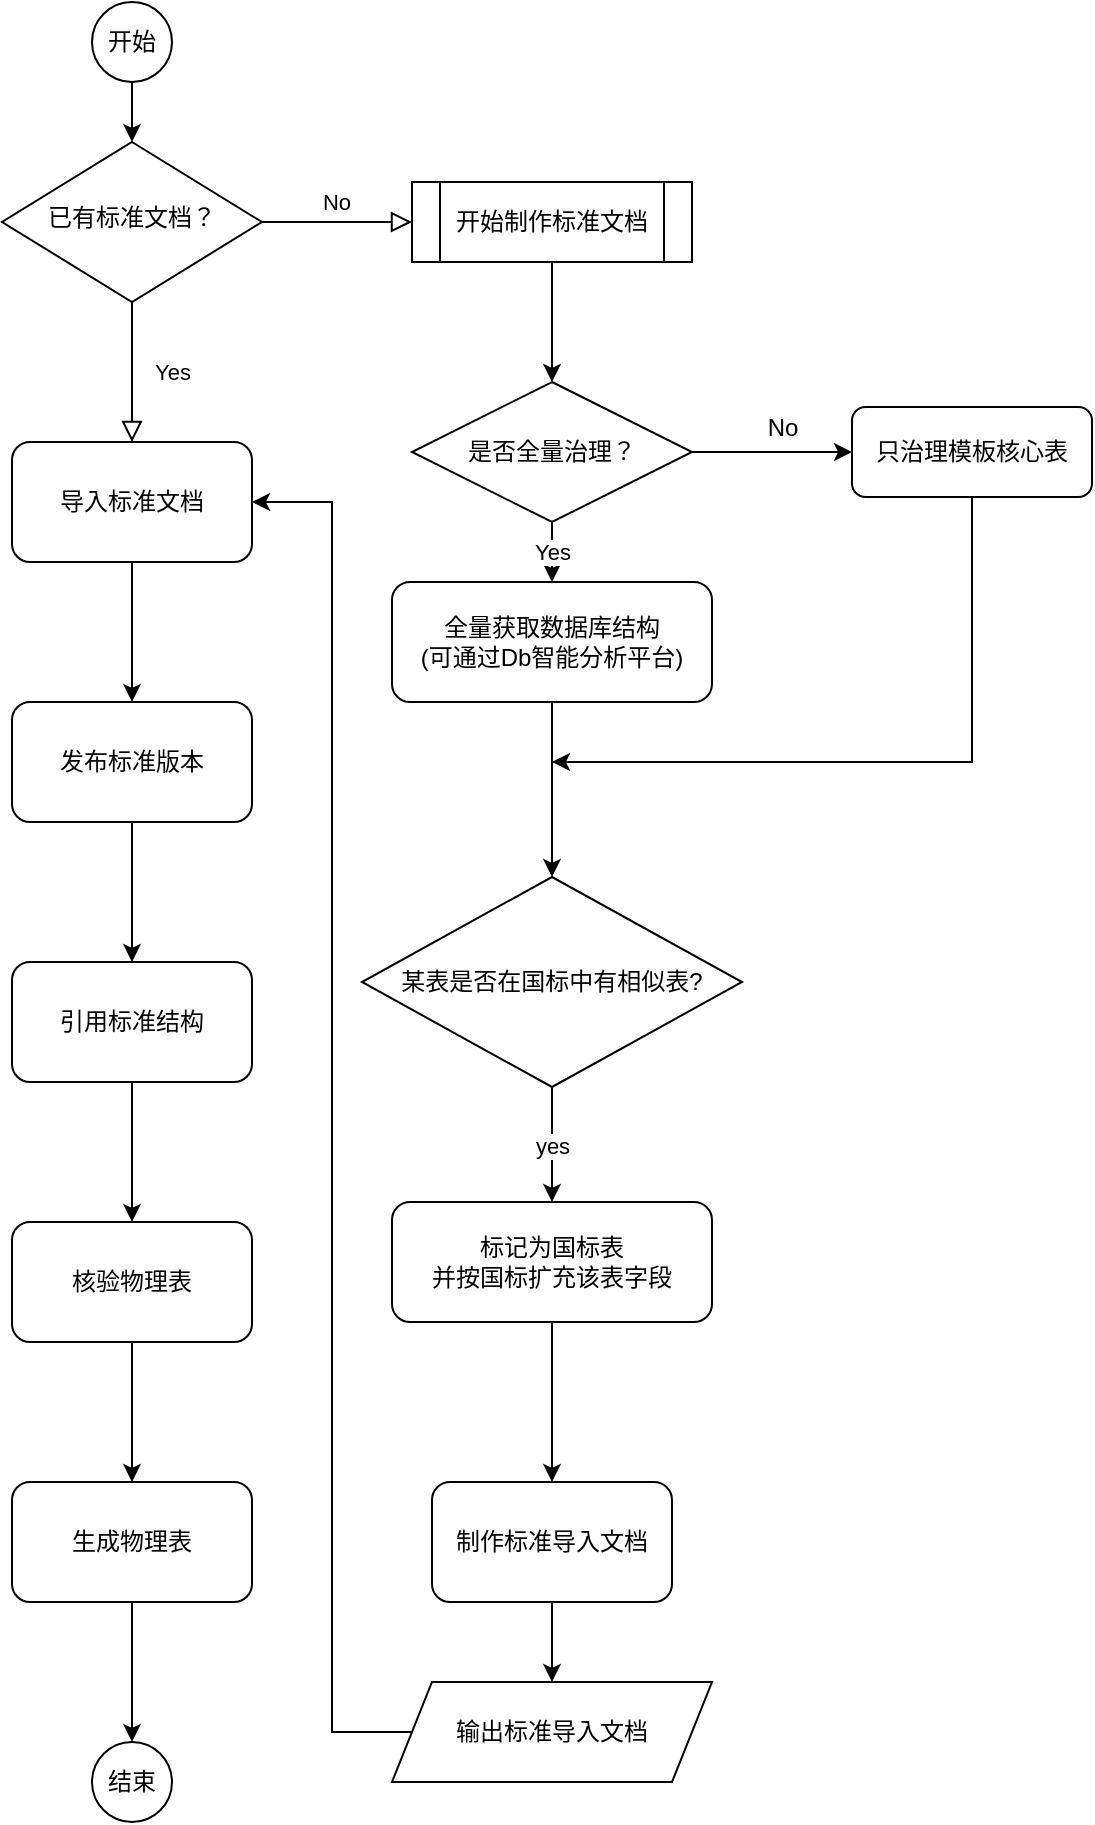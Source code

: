 <mxfile version="17.1.0" type="github">
  <diagram id="C5RBs43oDa-KdzZeNtuy" name="Page-1">
    <mxGraphModel dx="1038" dy="579" grid="1" gridSize="10" guides="1" tooltips="1" connect="1" arrows="1" fold="1" page="1" pageScale="1" pageWidth="827" pageHeight="1169" math="0" shadow="0">
      <root>
        <mxCell id="WIyWlLk6GJQsqaUBKTNV-0" />
        <mxCell id="WIyWlLk6GJQsqaUBKTNV-1" parent="WIyWlLk6GJQsqaUBKTNV-0" />
        <mxCell id="WIyWlLk6GJQsqaUBKTNV-4" value="Yes" style="rounded=0;html=1;jettySize=auto;orthogonalLoop=1;fontSize=11;endArrow=block;endFill=0;endSize=8;strokeWidth=1;shadow=0;labelBackgroundColor=none;edgeStyle=orthogonalEdgeStyle;" parent="WIyWlLk6GJQsqaUBKTNV-1" source="WIyWlLk6GJQsqaUBKTNV-6" target="rInoON52vW-KwZvUaWUU-11" edge="1">
          <mxGeometry y="20" relative="1" as="geometry">
            <mxPoint as="offset" />
            <mxPoint x="220" y="290" as="targetPoint" />
          </mxGeometry>
        </mxCell>
        <mxCell id="WIyWlLk6GJQsqaUBKTNV-5" value="No" style="edgeStyle=orthogonalEdgeStyle;rounded=0;html=1;jettySize=auto;orthogonalLoop=1;fontSize=11;endArrow=block;endFill=0;endSize=8;strokeWidth=1;shadow=0;labelBackgroundColor=none;entryX=0;entryY=0.5;entryDx=0;entryDy=0;" parent="WIyWlLk6GJQsqaUBKTNV-1" source="WIyWlLk6GJQsqaUBKTNV-6" target="rInoON52vW-KwZvUaWUU-10" edge="1">
          <mxGeometry y="10" relative="1" as="geometry">
            <mxPoint as="offset" />
            <mxPoint x="320" y="130" as="targetPoint" />
          </mxGeometry>
        </mxCell>
        <mxCell id="WIyWlLk6GJQsqaUBKTNV-6" value="已有标准文档？" style="rhombus;whiteSpace=wrap;html=1;shadow=0;fontFamily=Helvetica;fontSize=12;align=center;strokeWidth=1;spacing=6;spacingTop=-4;" parent="WIyWlLk6GJQsqaUBKTNV-1" vertex="1">
          <mxGeometry x="155" y="90" width="130" height="80" as="geometry" />
        </mxCell>
        <mxCell id="rInoON52vW-KwZvUaWUU-9" value="" style="edgeStyle=orthogonalEdgeStyle;rounded=0;orthogonalLoop=1;jettySize=auto;html=1;shadow=0;" edge="1" parent="WIyWlLk6GJQsqaUBKTNV-1" source="rInoON52vW-KwZvUaWUU-0" target="WIyWlLk6GJQsqaUBKTNV-6">
          <mxGeometry relative="1" as="geometry" />
        </mxCell>
        <mxCell id="rInoON52vW-KwZvUaWUU-0" value="开始" style="ellipse;whiteSpace=wrap;html=1;aspect=fixed;" vertex="1" parent="WIyWlLk6GJQsqaUBKTNV-1">
          <mxGeometry x="200" y="20" width="40" height="40" as="geometry" />
        </mxCell>
        <mxCell id="rInoON52vW-KwZvUaWUU-25" value="" style="edgeStyle=orthogonalEdgeStyle;rounded=0;orthogonalLoop=1;jettySize=auto;html=1;shadow=0;" edge="1" parent="WIyWlLk6GJQsqaUBKTNV-1" source="rInoON52vW-KwZvUaWUU-10" target="rInoON52vW-KwZvUaWUU-24">
          <mxGeometry relative="1" as="geometry" />
        </mxCell>
        <mxCell id="rInoON52vW-KwZvUaWUU-10" value="开始制作标准文档" style="shape=process;whiteSpace=wrap;html=1;backgroundOutline=1;" vertex="1" parent="WIyWlLk6GJQsqaUBKTNV-1">
          <mxGeometry x="360" y="110" width="140" height="40" as="geometry" />
        </mxCell>
        <mxCell id="rInoON52vW-KwZvUaWUU-13" value="" style="edgeStyle=orthogonalEdgeStyle;rounded=0;orthogonalLoop=1;jettySize=auto;html=1;shadow=0;" edge="1" parent="WIyWlLk6GJQsqaUBKTNV-1" source="rInoON52vW-KwZvUaWUU-11" target="rInoON52vW-KwZvUaWUU-12">
          <mxGeometry relative="1" as="geometry" />
        </mxCell>
        <mxCell id="rInoON52vW-KwZvUaWUU-11" value="导入标准文档" style="rounded=1;whiteSpace=wrap;html=1;" vertex="1" parent="WIyWlLk6GJQsqaUBKTNV-1">
          <mxGeometry x="160" y="240" width="120" height="60" as="geometry" />
        </mxCell>
        <mxCell id="rInoON52vW-KwZvUaWUU-15" value="" style="edgeStyle=orthogonalEdgeStyle;rounded=0;orthogonalLoop=1;jettySize=auto;html=1;shadow=0;" edge="1" parent="WIyWlLk6GJQsqaUBKTNV-1" source="rInoON52vW-KwZvUaWUU-12" target="rInoON52vW-KwZvUaWUU-14">
          <mxGeometry relative="1" as="geometry" />
        </mxCell>
        <mxCell id="rInoON52vW-KwZvUaWUU-12" value="发布标准版本" style="whiteSpace=wrap;html=1;rounded=1;" vertex="1" parent="WIyWlLk6GJQsqaUBKTNV-1">
          <mxGeometry x="160" y="370" width="120" height="60" as="geometry" />
        </mxCell>
        <mxCell id="rInoON52vW-KwZvUaWUU-17" value="" style="edgeStyle=orthogonalEdgeStyle;rounded=0;orthogonalLoop=1;jettySize=auto;html=1;shadow=0;" edge="1" parent="WIyWlLk6GJQsqaUBKTNV-1" source="rInoON52vW-KwZvUaWUU-14" target="rInoON52vW-KwZvUaWUU-16">
          <mxGeometry relative="1" as="geometry" />
        </mxCell>
        <mxCell id="rInoON52vW-KwZvUaWUU-14" value="引用标准结构" style="whiteSpace=wrap;html=1;rounded=1;" vertex="1" parent="WIyWlLk6GJQsqaUBKTNV-1">
          <mxGeometry x="160" y="500" width="120" height="60" as="geometry" />
        </mxCell>
        <mxCell id="rInoON52vW-KwZvUaWUU-58" value="" style="edgeStyle=orthogonalEdgeStyle;rounded=0;orthogonalLoop=1;jettySize=auto;html=1;shadow=0;" edge="1" parent="WIyWlLk6GJQsqaUBKTNV-1" source="rInoON52vW-KwZvUaWUU-16" target="rInoON52vW-KwZvUaWUU-57">
          <mxGeometry relative="1" as="geometry" />
        </mxCell>
        <mxCell id="rInoON52vW-KwZvUaWUU-16" value="核验物理表" style="whiteSpace=wrap;html=1;rounded=1;" vertex="1" parent="WIyWlLk6GJQsqaUBKTNV-1">
          <mxGeometry x="160" y="630" width="120" height="60" as="geometry" />
        </mxCell>
        <mxCell id="rInoON52vW-KwZvUaWUU-20" value="结束" style="ellipse;whiteSpace=wrap;html=1;aspect=fixed;" vertex="1" parent="WIyWlLk6GJQsqaUBKTNV-1">
          <mxGeometry x="200" y="890" width="40" height="40" as="geometry" />
        </mxCell>
        <mxCell id="rInoON52vW-KwZvUaWUU-24" value="是否全量治理？" style="rhombus;whiteSpace=wrap;html=1;" vertex="1" parent="WIyWlLk6GJQsqaUBKTNV-1">
          <mxGeometry x="360" y="210" width="140" height="70" as="geometry" />
        </mxCell>
        <mxCell id="rInoON52vW-KwZvUaWUU-60" style="edgeStyle=orthogonalEdgeStyle;rounded=0;orthogonalLoop=1;jettySize=auto;html=1;shadow=0;" edge="1" parent="WIyWlLk6GJQsqaUBKTNV-1" source="rInoON52vW-KwZvUaWUU-28">
          <mxGeometry relative="1" as="geometry">
            <mxPoint x="430" y="400" as="targetPoint" />
            <Array as="points">
              <mxPoint x="640" y="400" />
            </Array>
          </mxGeometry>
        </mxCell>
        <mxCell id="rInoON52vW-KwZvUaWUU-28" value="只治理模板核心表" style="whiteSpace=wrap;html=1;rounded=1;" vertex="1" parent="WIyWlLk6GJQsqaUBKTNV-1">
          <mxGeometry x="580" y="222.5" width="120" height="45" as="geometry" />
        </mxCell>
        <mxCell id="rInoON52vW-KwZvUaWUU-37" value="" style="group" vertex="1" connectable="0" parent="WIyWlLk6GJQsqaUBKTNV-1">
          <mxGeometry x="500" y="222.5" width="90" height="22" as="geometry" />
        </mxCell>
        <mxCell id="rInoON52vW-KwZvUaWUU-35" value="" style="group" vertex="1" connectable="0" parent="rInoON52vW-KwZvUaWUU-37">
          <mxGeometry width="90" height="22" as="geometry" />
        </mxCell>
        <mxCell id="rInoON52vW-KwZvUaWUU-30" value="No" style="text;html=1;align=center;verticalAlign=middle;resizable=0;points=[];autosize=1;strokeColor=none;fillColor=none;" vertex="1" parent="rInoON52vW-KwZvUaWUU-35">
          <mxGeometry x="30" width="30" height="20" as="geometry" />
        </mxCell>
        <mxCell id="rInoON52vW-KwZvUaWUU-34" value="" style="edgeStyle=orthogonalEdgeStyle;rounded=0;orthogonalLoop=1;jettySize=auto;html=1;shadow=0;entryX=0;entryY=0.5;entryDx=0;entryDy=0;exitX=1;exitY=0.5;exitDx=0;exitDy=0;" edge="1" parent="rInoON52vW-KwZvUaWUU-37" source="rInoON52vW-KwZvUaWUU-24" target="rInoON52vW-KwZvUaWUU-28">
          <mxGeometry relative="1" as="geometry">
            <mxPoint x="-10" y="109.5" as="sourcePoint" />
            <mxPoint x="80" y="109.5" as="targetPoint" />
          </mxGeometry>
        </mxCell>
        <mxCell id="rInoON52vW-KwZvUaWUU-38" value="" style="endArrow=classic;html=1;rounded=0;shadow=0;exitX=0.5;exitY=1;exitDx=0;exitDy=0;entryX=0.5;entryY=0;entryDx=0;entryDy=0;" edge="1" parent="WIyWlLk6GJQsqaUBKTNV-1" source="rInoON52vW-KwZvUaWUU-24" target="rInoON52vW-KwZvUaWUU-40">
          <mxGeometry relative="1" as="geometry">
            <mxPoint x="400" y="310" as="sourcePoint" />
            <mxPoint x="430" y="330" as="targetPoint" />
          </mxGeometry>
        </mxCell>
        <mxCell id="rInoON52vW-KwZvUaWUU-39" value="Yes" style="edgeLabel;resizable=0;html=1;align=center;verticalAlign=middle;" connectable="0" vertex="1" parent="rInoON52vW-KwZvUaWUU-38">
          <mxGeometry relative="1" as="geometry" />
        </mxCell>
        <mxCell id="rInoON52vW-KwZvUaWUU-46" value="" style="edgeStyle=orthogonalEdgeStyle;rounded=0;orthogonalLoop=1;jettySize=auto;html=1;shadow=0;" edge="1" parent="WIyWlLk6GJQsqaUBKTNV-1" source="rInoON52vW-KwZvUaWUU-40" target="rInoON52vW-KwZvUaWUU-43">
          <mxGeometry relative="1" as="geometry">
            <Array as="points">
              <mxPoint x="430" y="430" />
              <mxPoint x="430" y="430" />
            </Array>
          </mxGeometry>
        </mxCell>
        <mxCell id="rInoON52vW-KwZvUaWUU-40" value="全量获取数据库结构&lt;br&gt;(可通过Db智能分析平台)" style="rounded=1;whiteSpace=wrap;html=1;" vertex="1" parent="WIyWlLk6GJQsqaUBKTNV-1">
          <mxGeometry x="350" y="310" width="160" height="60" as="geometry" />
        </mxCell>
        <mxCell id="rInoON52vW-KwZvUaWUU-43" value="某表是否在国标中有相似表?" style="rhombus;whiteSpace=wrap;html=1;" vertex="1" parent="WIyWlLk6GJQsqaUBKTNV-1">
          <mxGeometry x="335" y="457.5" width="190" height="105" as="geometry" />
        </mxCell>
        <mxCell id="rInoON52vW-KwZvUaWUU-47" value="" style="endArrow=classic;html=1;rounded=0;shadow=0;exitX=0.5;exitY=1;exitDx=0;exitDy=0;entryX=0.5;entryY=0;entryDx=0;entryDy=0;" edge="1" parent="WIyWlLk6GJQsqaUBKTNV-1" source="rInoON52vW-KwZvUaWUU-43" target="rInoON52vW-KwZvUaWUU-49">
          <mxGeometry relative="1" as="geometry">
            <mxPoint x="370" y="610" as="sourcePoint" />
            <mxPoint x="430" y="610" as="targetPoint" />
          </mxGeometry>
        </mxCell>
        <mxCell id="rInoON52vW-KwZvUaWUU-48" value="yes" style="edgeLabel;resizable=0;html=1;align=center;verticalAlign=middle;" connectable="0" vertex="1" parent="rInoON52vW-KwZvUaWUU-47">
          <mxGeometry relative="1" as="geometry" />
        </mxCell>
        <mxCell id="rInoON52vW-KwZvUaWUU-51" value="" style="edgeStyle=orthogonalEdgeStyle;rounded=0;orthogonalLoop=1;jettySize=auto;html=1;shadow=0;" edge="1" parent="WIyWlLk6GJQsqaUBKTNV-1" source="rInoON52vW-KwZvUaWUU-49" target="rInoON52vW-KwZvUaWUU-50">
          <mxGeometry relative="1" as="geometry" />
        </mxCell>
        <mxCell id="rInoON52vW-KwZvUaWUU-49" value="标记为国标表&lt;br&gt;并按国标扩充该表字段" style="rounded=1;whiteSpace=wrap;html=1;" vertex="1" parent="WIyWlLk6GJQsqaUBKTNV-1">
          <mxGeometry x="350" y="620" width="160" height="60" as="geometry" />
        </mxCell>
        <mxCell id="rInoON52vW-KwZvUaWUU-53" value="" style="edgeStyle=orthogonalEdgeStyle;rounded=0;orthogonalLoop=1;jettySize=auto;html=1;shadow=0;entryX=0.5;entryY=0;entryDx=0;entryDy=0;" edge="1" parent="WIyWlLk6GJQsqaUBKTNV-1" source="rInoON52vW-KwZvUaWUU-50" target="rInoON52vW-KwZvUaWUU-54">
          <mxGeometry relative="1" as="geometry">
            <mxPoint x="430" y="860" as="targetPoint" />
          </mxGeometry>
        </mxCell>
        <mxCell id="rInoON52vW-KwZvUaWUU-50" value="制作标准导入文档" style="rounded=1;whiteSpace=wrap;html=1;" vertex="1" parent="WIyWlLk6GJQsqaUBKTNV-1">
          <mxGeometry x="370" y="760" width="120" height="60" as="geometry" />
        </mxCell>
        <mxCell id="rInoON52vW-KwZvUaWUU-56" style="edgeStyle=orthogonalEdgeStyle;rounded=0;orthogonalLoop=1;jettySize=auto;html=1;shadow=0;entryX=1;entryY=0.5;entryDx=0;entryDy=0;" edge="1" parent="WIyWlLk6GJQsqaUBKTNV-1" source="rInoON52vW-KwZvUaWUU-54" target="rInoON52vW-KwZvUaWUU-11">
          <mxGeometry relative="1" as="geometry">
            <mxPoint x="220" y="210" as="targetPoint" />
            <Array as="points">
              <mxPoint x="320" y="885" />
              <mxPoint x="320" y="270" />
            </Array>
          </mxGeometry>
        </mxCell>
        <mxCell id="rInoON52vW-KwZvUaWUU-54" value="输出标准导入文档" style="shape=parallelogram;perimeter=parallelogramPerimeter;whiteSpace=wrap;html=1;fixedSize=1;" vertex="1" parent="WIyWlLk6GJQsqaUBKTNV-1">
          <mxGeometry x="350" y="860" width="160" height="50" as="geometry" />
        </mxCell>
        <mxCell id="rInoON52vW-KwZvUaWUU-59" value="" style="edgeStyle=orthogonalEdgeStyle;rounded=0;orthogonalLoop=1;jettySize=auto;html=1;shadow=0;" edge="1" parent="WIyWlLk6GJQsqaUBKTNV-1" source="rInoON52vW-KwZvUaWUU-57" target="rInoON52vW-KwZvUaWUU-20">
          <mxGeometry relative="1" as="geometry" />
        </mxCell>
        <mxCell id="rInoON52vW-KwZvUaWUU-57" value="生成物理表" style="whiteSpace=wrap;html=1;rounded=1;" vertex="1" parent="WIyWlLk6GJQsqaUBKTNV-1">
          <mxGeometry x="160" y="760" width="120" height="60" as="geometry" />
        </mxCell>
      </root>
    </mxGraphModel>
  </diagram>
</mxfile>
